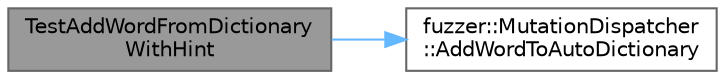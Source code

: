 digraph "TestAddWordFromDictionaryWithHint"
{
 // LATEX_PDF_SIZE
  bgcolor="transparent";
  edge [fontname=Helvetica,fontsize=10,labelfontname=Helvetica,labelfontsize=10];
  node [fontname=Helvetica,fontsize=10,shape=box,height=0.2,width=0.4];
  rankdir="LR";
  Node1 [id="Node000001",label="TestAddWordFromDictionary\lWithHint",height=0.2,width=0.4,color="gray40", fillcolor="grey60", style="filled", fontcolor="black",tooltip=" "];
  Node1 -> Node2 [id="edge1_Node000001_Node000002",color="steelblue1",style="solid",tooltip=" "];
  Node2 [id="Node000002",label="fuzzer::MutationDispatcher\l::AddWordToAutoDictionary",height=0.2,width=0.4,color="grey40", fillcolor="white", style="filled",URL="$classfuzzer_1_1_mutation_dispatcher.html#a8260971a12fd061d7b5cc0f8d4f2aa50",tooltip=" "];
}
